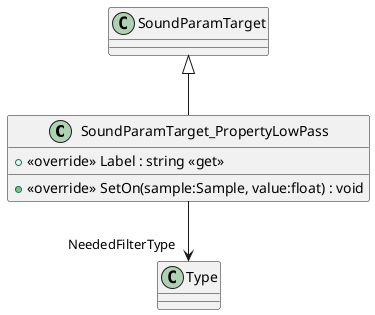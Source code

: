 @startuml
class SoundParamTarget_PropertyLowPass {
    + <<override>> Label : string <<get>>
    + <<override>> SetOn(sample:Sample, value:float) : void
}
SoundParamTarget <|-- SoundParamTarget_PropertyLowPass
SoundParamTarget_PropertyLowPass --> "NeededFilterType" Type
@enduml
